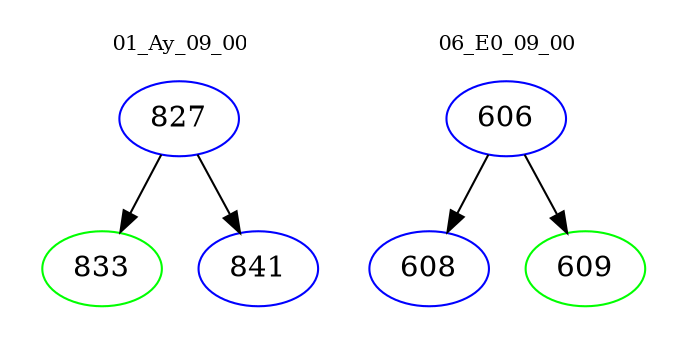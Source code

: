 digraph{
subgraph cluster_0 {
color = white
label = "01_Ay_09_00";
fontsize=10;
T0_827 [label="827", color="blue"]
T0_827 -> T0_833 [color="black"]
T0_833 [label="833", color="green"]
T0_827 -> T0_841 [color="black"]
T0_841 [label="841", color="blue"]
}
subgraph cluster_1 {
color = white
label = "06_E0_09_00";
fontsize=10;
T1_606 [label="606", color="blue"]
T1_606 -> T1_608 [color="black"]
T1_608 [label="608", color="blue"]
T1_606 -> T1_609 [color="black"]
T1_609 [label="609", color="green"]
}
}
